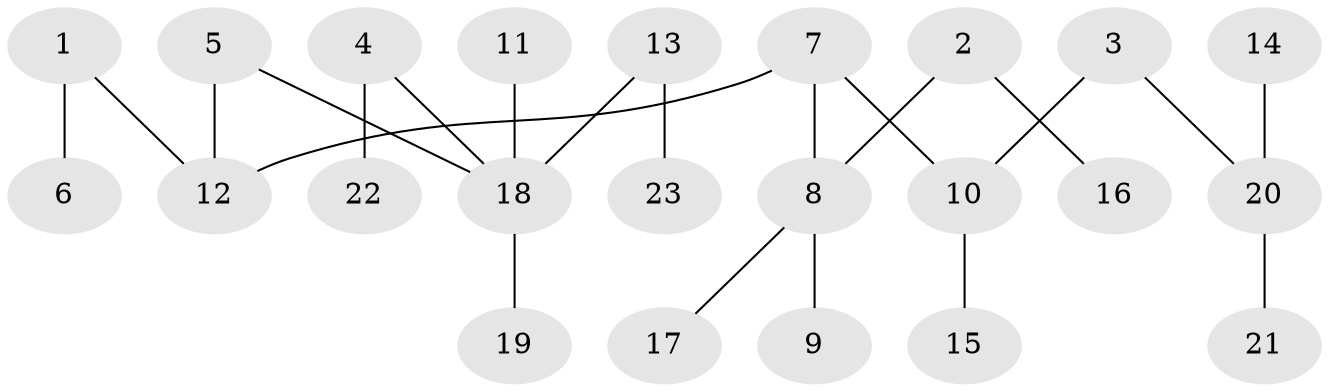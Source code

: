 // original degree distribution, {5: 0.03571428571428571, 2: 0.23214285714285715, 4: 0.08928571428571429, 1: 0.5178571428571429, 3: 0.10714285714285714, 7: 0.017857142857142856}
// Generated by graph-tools (version 1.1) at 2025/37/03/04/25 23:37:26]
// undirected, 23 vertices, 22 edges
graph export_dot {
  node [color=gray90,style=filled];
  1;
  2;
  3;
  4;
  5;
  6;
  7;
  8;
  9;
  10;
  11;
  12;
  13;
  14;
  15;
  16;
  17;
  18;
  19;
  20;
  21;
  22;
  23;
  1 -- 6 [weight=1.0];
  1 -- 12 [weight=1.0];
  2 -- 8 [weight=1.0];
  2 -- 16 [weight=1.0];
  3 -- 10 [weight=1.0];
  3 -- 20 [weight=1.0];
  4 -- 18 [weight=1.0];
  4 -- 22 [weight=1.0];
  5 -- 12 [weight=1.0];
  5 -- 18 [weight=1.0];
  7 -- 8 [weight=1.0];
  7 -- 10 [weight=1.0];
  7 -- 12 [weight=1.0];
  8 -- 9 [weight=1.0];
  8 -- 17 [weight=1.0];
  10 -- 15 [weight=1.0];
  11 -- 18 [weight=1.0];
  13 -- 18 [weight=1.0];
  13 -- 23 [weight=1.0];
  14 -- 20 [weight=1.0];
  18 -- 19 [weight=1.0];
  20 -- 21 [weight=1.0];
}
